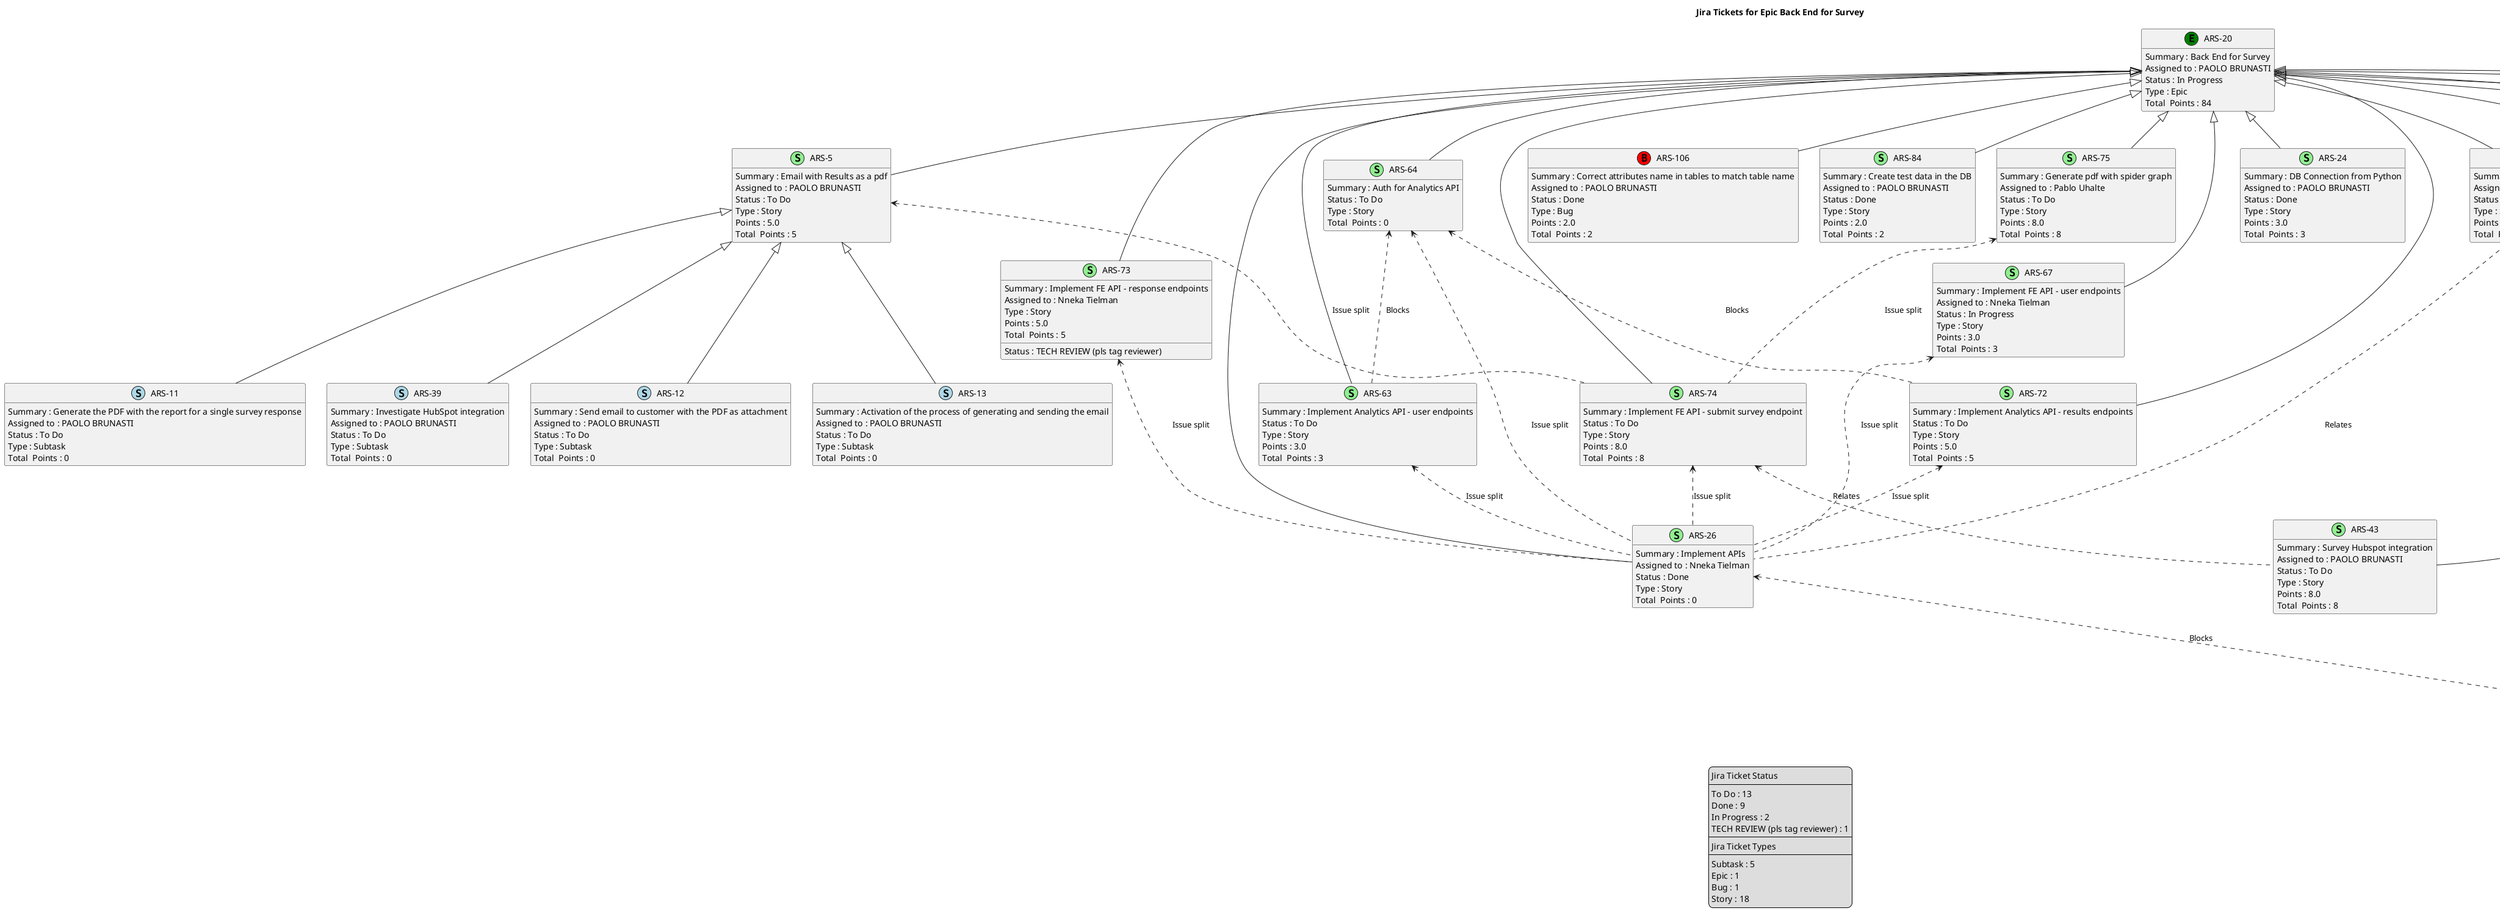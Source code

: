 @startuml
'https://plantuml.com/class-diagram

' GENERATE CLASS DIAGRAM ===========
' Generated at    : Mon May 27 11:35:03 CEST 2024

title Jira Tickets for Epic Back End for Survey
hide empty members

legend
Jira Ticket Status
----
To Do : 13
Done : 9
In Progress : 2
TECH REVIEW (pls tag reviewer) : 1
----
Jira Ticket Types
----
Subtask : 5
Epic : 1
Bug : 1
Story : 18
end legend


' Tickets =======
class "ARS-39" << (S,lightblue) >> {
 Summary : Investigate HubSpot integration
 Assigned to : PAOLO BRUNASTI
 Status : To Do
 Type : Subtask
Total  Points : 0
}

class "ARS-5" << (S,lightgreen) >> {
 Summary : Email with Results as a pdf
 Assigned to : PAOLO BRUNASTI
 Status : To Do
 Type : Story
 Points : 5.0
Total  Points : 5
}

class "ARS-72" << (S,lightgreen) >> {
 Summary : Implement Analytics API - results endpoints
 Status : To Do
 Type : Story
 Points : 5.0
Total  Points : 5
}

class "ARS-50" << (S,lightblue) >> {
 Summary : Update User structure with info from Figma
 Assigned to : PAOLO BRUNASTI
 Status : Done
 Type : Subtask
Total  Points : 0
}

class "ARS-73" << (S,lightgreen) >> {
 Summary : Implement FE API - response endpoints
 Assigned to : Nneka Tielman
 Status : TECH REVIEW (pls tag reviewer)
 Type : Story
 Points : 5.0
Total  Points : 5
}

class "ARS-12" << (S,lightblue) >> {
 Summary : Send email to customer with the PDF as attachment
 Assigned to : PAOLO BRUNASTI
 Status : To Do
 Type : Subtask
Total  Points : 0
}

class "ARS-13" << (S,lightblue) >> {
 Summary : Activation of the process of generating and sending the email
 Assigned to : PAOLO BRUNASTI
 Status : To Do
 Type : Subtask
Total  Points : 0
}

class "ARS-74" << (S,lightgreen) >> {
 Summary : Implement FE API - submit survey endpoint
 Status : To Do
 Type : Story
 Points : 8.0
Total  Points : 8
}

class "ARS-75" << (S,lightgreen) >> {
 Summary : Generate pdf with spider graph
 Assigned to : Pablo Uhalte
 Status : To Do
 Type : Story
 Points : 8.0
Total  Points : 8
}

class "ARS-76" << (S,lightgreen) >> {
 Summary : Set up Contentful to DB webhook
 Assigned to : Nneka Tielman
 Status : To Do
 Type : Story
 Points : 13.0
Total  Points : 13
}

class "ARS-11" << (S,lightblue) >> {
 Summary : Generate the PDF with the report for a single survey response
 Assigned to : PAOLO BRUNASTI
 Status : To Do
 Type : Subtask
Total  Points : 0
}

class "ARS-106" << (B,red) >> {
 Summary : Correct attributes name in tables to match table name
 Assigned to : PAOLO BRUNASTI
 Status : Done
 Type : Bug
 Points : 2.0
Total  Points : 2
}

class "ARS-84" << (S,lightgreen) >> {
 Summary : Create test data in the DB
 Assigned to : PAOLO BRUNASTI
 Status : Done
 Type : Story
 Points : 2.0
Total  Points : 2
}

class "ARS-23" << (S,lightgreen) >> {
 Summary : Model BE DB
 Assigned to : PAOLO BRUNASTI
 Status : Done
 Type : Story
 Points : 5.0
Total  Points : 5
}

class "ARS-67" << (S,lightgreen) >> {
 Summary : Implement FE API - user endpoints
 Assigned to : Nneka Tielman
 Status : In Progress
 Type : Story
 Points : 3.0
Total  Points : 3
}

class "ARS-24" << (S,lightgreen) >> {
 Summary : DB Connection from Python
 Assigned to : PAOLO BRUNASTI
 Status : Done
 Type : Story
 Points : 3.0
Total  Points : 3
}

class "ARS-25" << (S,lightgreen) >> {
 Summary : Design APIs
 Assigned to : Nneka Tielman
 Status : Done
 Type : Story
 Points : 5.0
Total  Points : 5
}

class "ARS-47" << (S,lightgreen) >> {
 Summary : Create View for results of the survey
 Assigned to : PAOLO BRUNASTI
 Status : Done
 Type : Story
 Points : 1.0
Total  Points : 1
}

class "ARS-26" << (S,lightgreen) >> {
 Summary : Implement APIs
 Assigned to : Nneka Tielman
 Status : Done
 Type : Story
Total  Points : 0
}

class "ARS-63" << (S,lightgreen) >> {
 Summary : Implement Analytics API - user endpoints
 Status : To Do
 Type : Story
 Points : 3.0
Total  Points : 3
}

class "ARS-85" << (S,lightgreen) >> {
 Summary : Security and Configuration : place connection values in a .env file for more security
 Assigned to : PAOLO BRUNASTI
 Status : To Do
 Type : Story
 Points : 3.0
Total  Points : 3
}

class "ARS-20" << (E,green) >> {
 Summary : Back End for Survey
 Assigned to : PAOLO BRUNASTI
 Status : In Progress
 Type : Epic
Total  Points : 84
}

class "ARS-64" << (S,lightgreen) >> {
 Summary : Auth for Analytics API
 Status : To Do
 Type : Story
Total  Points : 0
}

class "ARS-43" << (S,lightgreen) >> {
 Summary : Survey Hubspot integration
 Assigned to : PAOLO BRUNASTI
 Status : To Do
 Type : Story
 Points : 8.0
Total  Points : 8
}

class "ARS-22" << (S,lightgreen) >> {
 Summary : Define BE architecture
 Assigned to : PAOLO BRUNASTI
 Status : Done
 Type : Story
 Points : 5.0
Total  Points : 5
}



' Links =======

' Parents =======
"ARS-5" <|-- "ARS-39"
"ARS-20" <|-- "ARS-5"
"ARS-20" <|-- "ARS-72"
"ARS-23" <|-- "ARS-50"
"ARS-20" <|-- "ARS-73"
"ARS-5" <|-- "ARS-12"
"ARS-5" <|-- "ARS-13"
"ARS-20" <|-- "ARS-74"
"ARS-20" <|-- "ARS-75"
"ARS-20" <|-- "ARS-76"
"ARS-5" <|-- "ARS-11"
"ARS-20" <|-- "ARS-106"
"ARS-20" <|-- "ARS-84"
"ARS-20" <|-- "ARS-23"
"ARS-20" <|-- "ARS-67"
"ARS-20" <|-- "ARS-24"
"ARS-20" <|-- "ARS-25"
"ARS-20" <|-- "ARS-47"
"ARS-20" <|-- "ARS-26"
"ARS-20" <|-- "ARS-63"
"ARS-20" <|-- "ARS-85"
"ARS-20" <|-- "ARS-64"
"ARS-20" <|-- "ARS-43"
"ARS-20" <|-- "ARS-22"

"ARS-5" <.. "ARS-74" : Issue split

"ARS-72" <.. "ARS-26" : Issue split

"ARS-73" <.. "ARS-26" : Issue split

"ARS-74" <.. "ARS-26" : Issue split

"ARS-74" <.. "ARS-43" : Relates

"ARS-75" <.. "ARS-74" : Issue split

"ARS-76" <.. "ARS-26" : Relates

"ARS-76" <.. "ARS-52" : Relates

"ARS-76" <.. "ARS-88" : Relates

"ARS-67" <.. "ARS-26" : Issue split

"ARS-47" <.. "ARS-23" : Relates

"ARS-26" <.. "ARS-25" : Blocks

"ARS-63" <.. "ARS-26" : Issue split

"ARS-64" <.. "ARS-72" : Blocks

"ARS-64" <.. "ARS-63" : Blocks

"ARS-64" <.. "ARS-26" : Issue split

"ARS-22" <.. "ARS-52" : Cloners



@enduml
